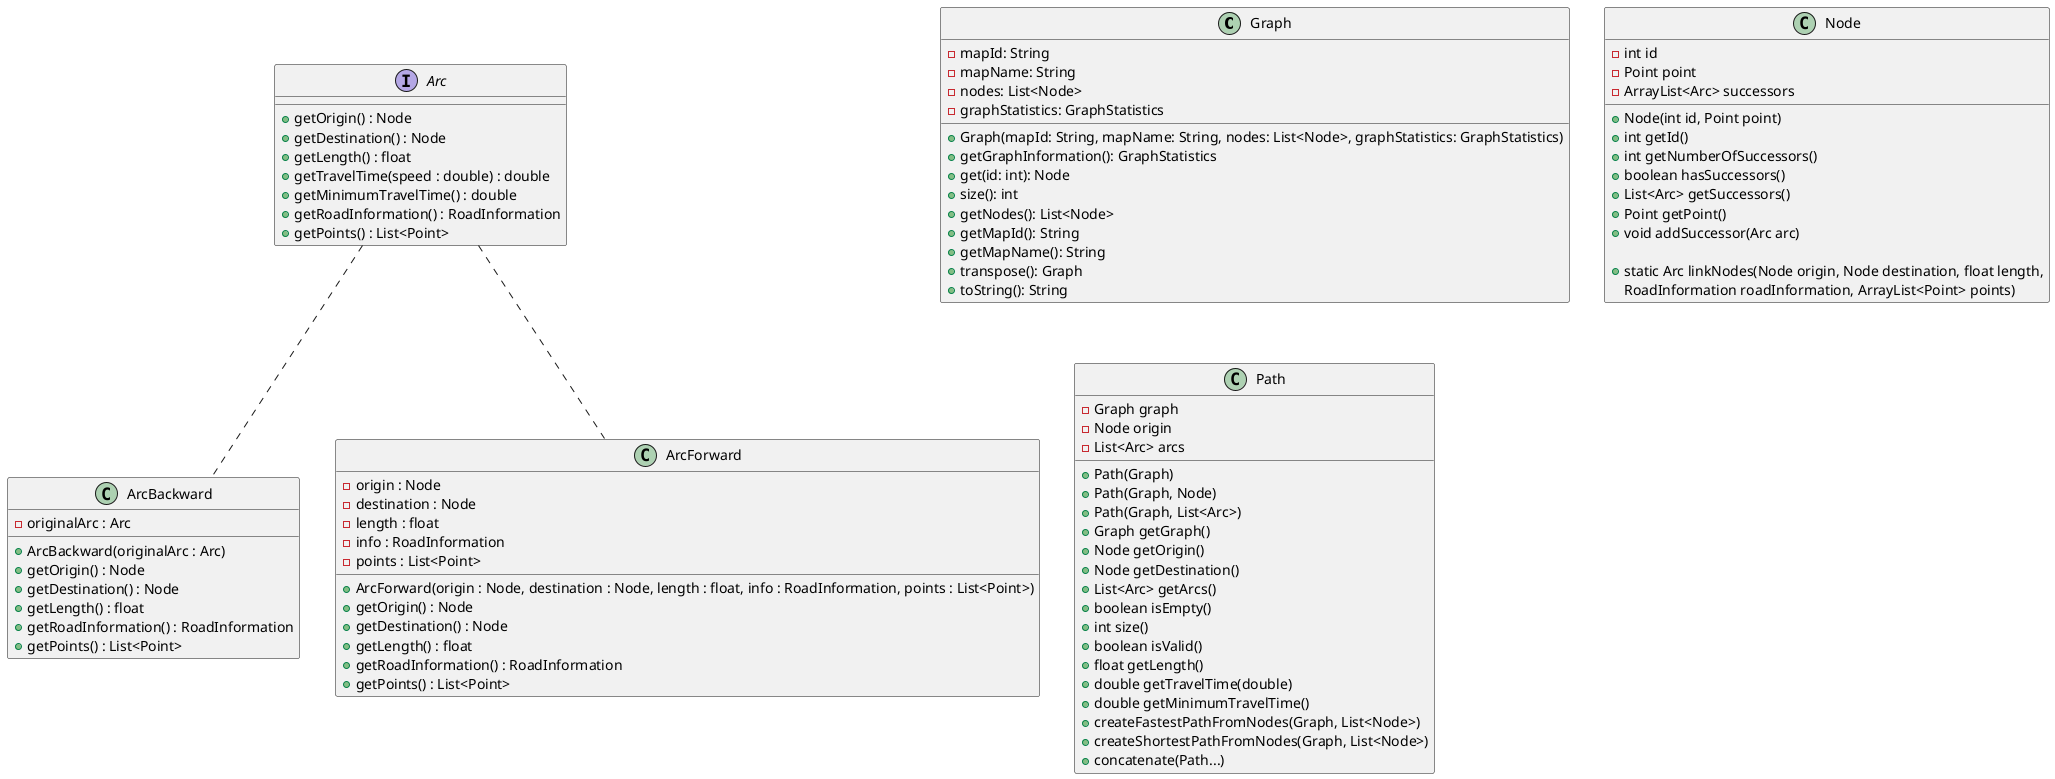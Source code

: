 @startuml

class Graph {
    - mapId: String
    - mapName: String
    - nodes: List<Node>
    - graphStatistics: GraphStatistics

    + Graph(mapId: String, mapName: String, nodes: List<Node>, graphStatistics: GraphStatistics)
    + getGraphInformation(): GraphStatistics
    + get(id: int): Node
    + size(): int
    + getNodes(): List<Node>
    + getMapId(): String
    + getMapName(): String
    + transpose(): Graph
    + toString(): String
}

interface Arc {
    + getOrigin() : Node
    + getDestination() : Node
    + getLength() : float
    + getTravelTime(speed : double) : double
    + getMinimumTravelTime() : double
    + getRoadInformation() : RoadInformation
    + getPoints() : List<Point>
}

class ArcBackward {
    - originalArc : Arc
    
    + ArcBackward(originalArc : Arc)
    + getOrigin() : Node
    + getDestination() : Node
    + getLength() : float
    + getRoadInformation() : RoadInformation
    + getPoints() : List<Point>
}

class ArcForward {
    - origin : Node
    - destination : Node
    - length : float
    - info : RoadInformation
    - points : List<Point>
    
    + ArcForward(origin : Node, destination : Node, length : float, info : RoadInformation, points : List<Point>)
    + getOrigin() : Node
    + getDestination() : Node
    + getLength() : float
    + getRoadInformation() : RoadInformation
    + getPoints() : List<Point>
}

class Node {
    - int id
    - Point point
    - ArrayList<Arc> successors

    + Node(int id, Point point)
    + int getId()
    + int getNumberOfSuccessors()
    + boolean hasSuccessors()
    + List<Arc> getSuccessors()
    + Point getPoint()
    + void addSuccessor(Arc arc)

    + static Arc linkNodes(Node origin, Node destination, float length,
            RoadInformation roadInformation, ArrayList<Point> points)
}

class Path {
    - Graph graph
    - Node origin
    - List<Arc> arcs

    + Path(Graph)
    + Path(Graph, Node)
    + Path(Graph, List<Arc>)
    + Graph getGraph()
    + Node getOrigin()
    + Node getDestination()
    + List<Arc> getArcs()
    + boolean isEmpty()
    + int size()
    + boolean isValid()
    + float getLength()
    + double getTravelTime(double)
    + double getMinimumTravelTime()
    + createFastestPathFromNodes(Graph, List<Node>)
    + createShortestPathFromNodes(Graph, List<Node>)
    + concatenate(Path...)
}

ArcForward .up. Arc
ArcBackward .up. Arc

@enduml